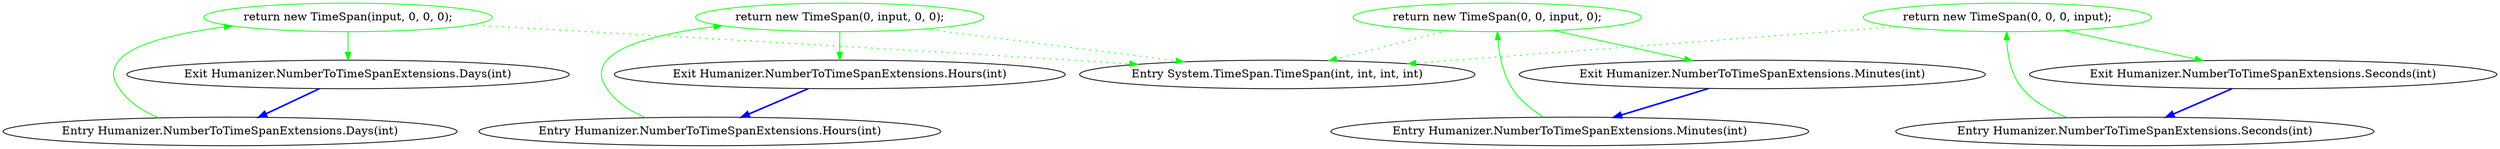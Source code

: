 digraph  {
d1 [label="return new TimeSpan(input, 0, 0, 0);", span="12-12", cluster="Humanizer.NumberToTimeSpanExtensions.Days(int)", color=green, community=0];
d0 [label="Entry Humanizer.NumberToTimeSpanExtensions.Days(int)", span="10-10", cluster="Humanizer.NumberToTimeSpanExtensions.Days(int)"];
d2 [label="Exit Humanizer.NumberToTimeSpanExtensions.Days(int)", span="10-10", cluster="Humanizer.NumberToTimeSpanExtensions.Days(int)"];
d3 [label="Entry System.TimeSpan.TimeSpan(int, int, int, int)", span="0-0", cluster="System.TimeSpan.TimeSpan(int, int, int, int)"];
d5 [label="return new TimeSpan(0, input, 0, 0);", span="22-22", cluster="Humanizer.NumberToTimeSpanExtensions.Hours(int)", color=green, community=0];
d4 [label="Entry Humanizer.NumberToTimeSpanExtensions.Hours(int)", span="20-20", cluster="Humanizer.NumberToTimeSpanExtensions.Hours(int)"];
d6 [label="Exit Humanizer.NumberToTimeSpanExtensions.Hours(int)", span="20-20", cluster="Humanizer.NumberToTimeSpanExtensions.Hours(int)"];
d8 [label="return new TimeSpan(0, 0, input, 0);", span="32-32", cluster="Humanizer.NumberToTimeSpanExtensions.Minutes(int)", color=green, community=0];
d7 [label="Entry Humanizer.NumberToTimeSpanExtensions.Minutes(int)", span="30-30", cluster="Humanizer.NumberToTimeSpanExtensions.Minutes(int)"];
d9 [label="Exit Humanizer.NumberToTimeSpanExtensions.Minutes(int)", span="30-30", cluster="Humanizer.NumberToTimeSpanExtensions.Minutes(int)"];
d11 [label="return new TimeSpan(0, 0, 0, input);", span="42-42", cluster="Humanizer.NumberToTimeSpanExtensions.Seconds(int)", color=green, community=0];
d10 [label="Entry Humanizer.NumberToTimeSpanExtensions.Seconds(int)", span="40-40", cluster="Humanizer.NumberToTimeSpanExtensions.Seconds(int)"];
d12 [label="Exit Humanizer.NumberToTimeSpanExtensions.Seconds(int)", span="40-40", cluster="Humanizer.NumberToTimeSpanExtensions.Seconds(int)"];
d1 -> d2  [key=0, style=solid, color=green];
d1 -> d3  [key=2, style=dotted, color=green];
d0 -> d1  [key=0, style=solid, color=green];
d2 -> d0  [key=0, style=bold, color=blue];
d5 -> d6  [key=0, style=solid, color=green];
d5 -> d3  [key=2, style=dotted, color=green];
d4 -> d5  [key=0, style=solid, color=green];
d6 -> d4  [key=0, style=bold, color=blue];
d8 -> d9  [key=0, style=solid, color=green];
d8 -> d3  [key=2, style=dotted, color=green];
d7 -> d8  [key=0, style=solid, color=green];
d9 -> d7  [key=0, style=bold, color=blue];
d11 -> d12  [key=0, style=solid, color=green];
d11 -> d3  [key=2, style=dotted, color=green];
d10 -> d11  [key=0, style=solid, color=green];
d12 -> d10  [key=0, style=bold, color=blue];
}
